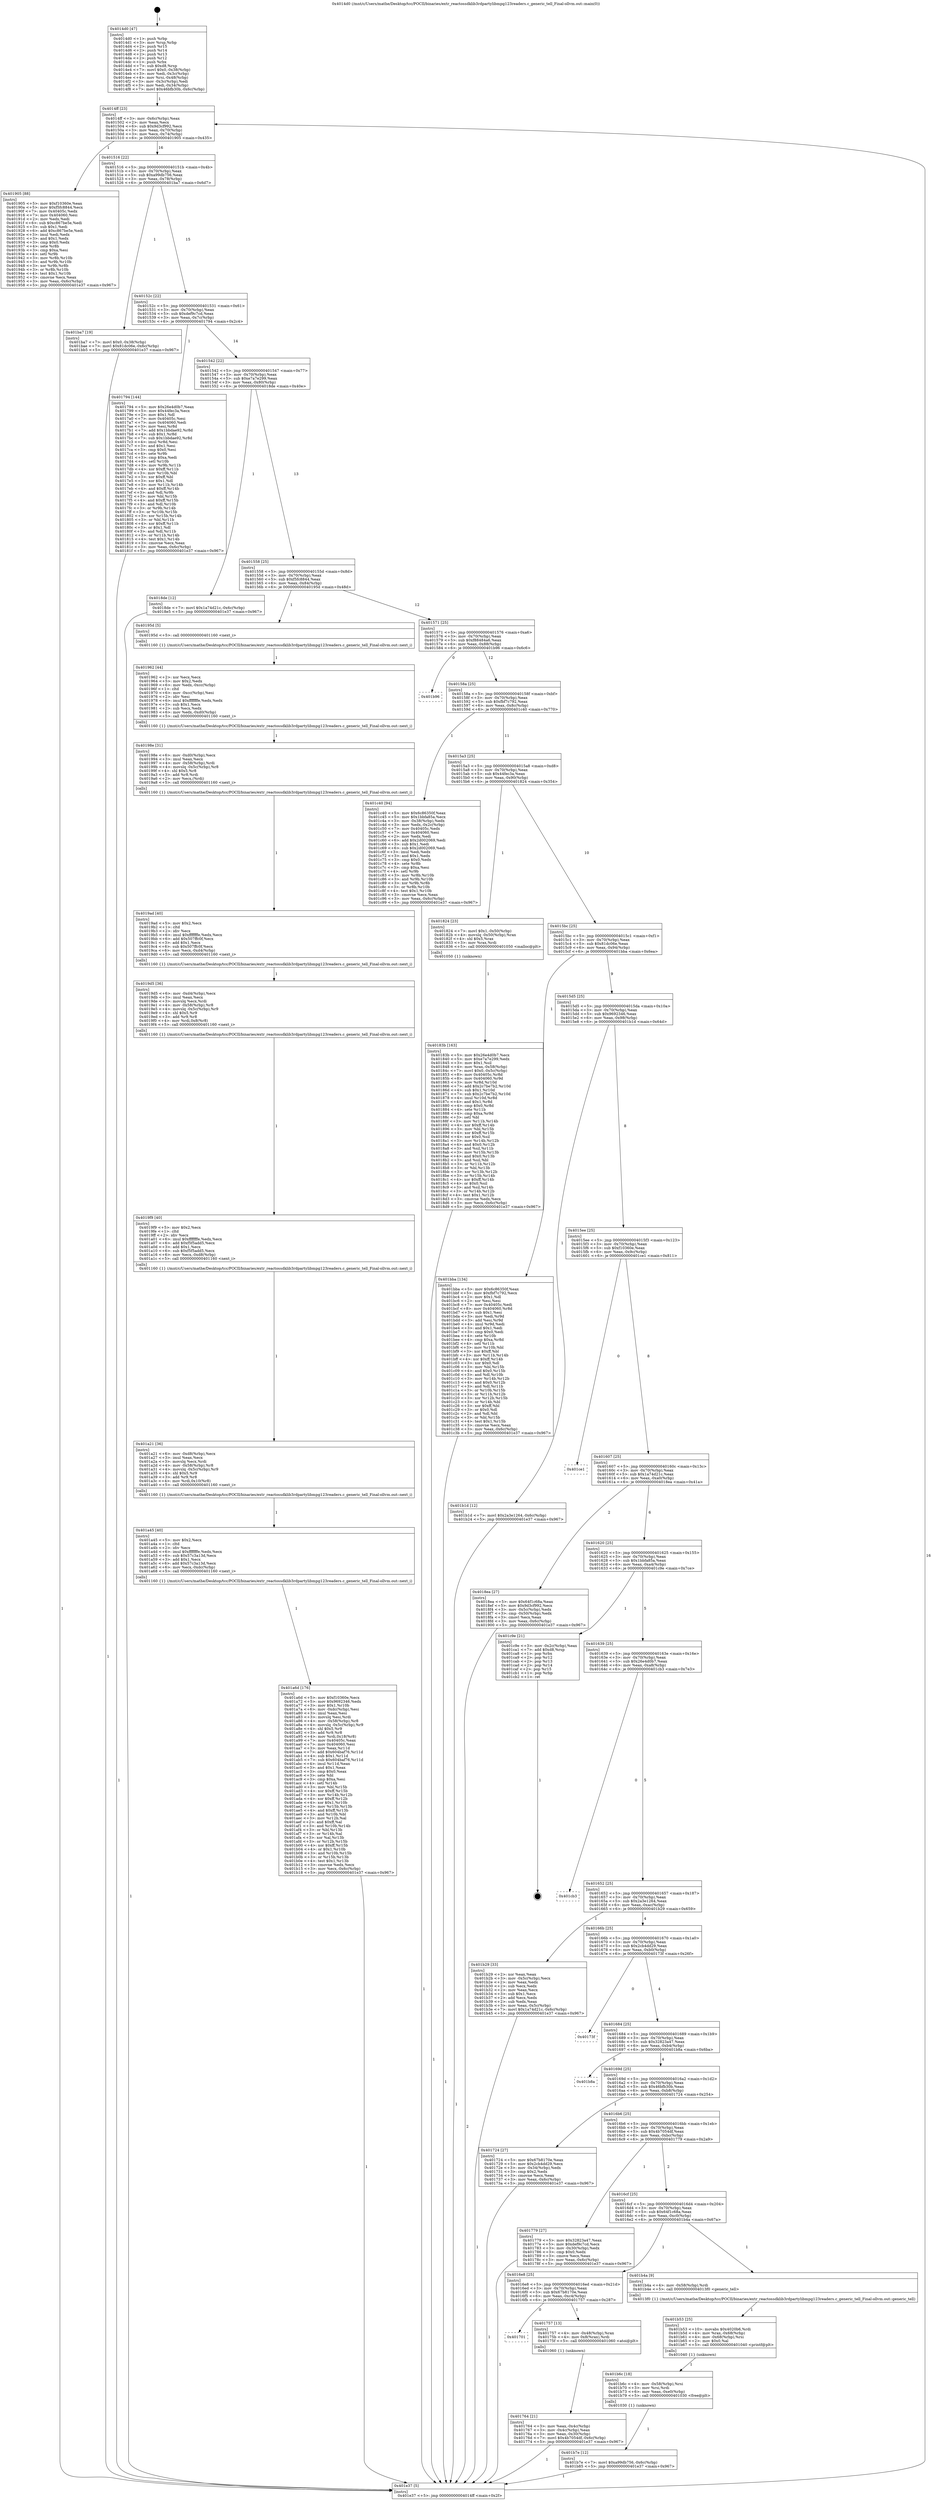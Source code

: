 digraph "0x4014d0" {
  label = "0x4014d0 (/mnt/c/Users/mathe/Desktop/tcc/POCII/binaries/extr_reactossdklib3rdpartylibmpg123readers.c_generic_tell_Final-ollvm.out::main(0))"
  labelloc = "t"
  node[shape=record]

  Entry [label="",width=0.3,height=0.3,shape=circle,fillcolor=black,style=filled]
  "0x4014ff" [label="{
     0x4014ff [23]\l
     | [instrs]\l
     &nbsp;&nbsp;0x4014ff \<+3\>: mov -0x6c(%rbp),%eax\l
     &nbsp;&nbsp;0x401502 \<+2\>: mov %eax,%ecx\l
     &nbsp;&nbsp;0x401504 \<+6\>: sub $0x9d3cf992,%ecx\l
     &nbsp;&nbsp;0x40150a \<+3\>: mov %eax,-0x70(%rbp)\l
     &nbsp;&nbsp;0x40150d \<+3\>: mov %ecx,-0x74(%rbp)\l
     &nbsp;&nbsp;0x401510 \<+6\>: je 0000000000401905 \<main+0x435\>\l
  }"]
  "0x401905" [label="{
     0x401905 [88]\l
     | [instrs]\l
     &nbsp;&nbsp;0x401905 \<+5\>: mov $0xf10360e,%eax\l
     &nbsp;&nbsp;0x40190a \<+5\>: mov $0xf5fc8844,%ecx\l
     &nbsp;&nbsp;0x40190f \<+7\>: mov 0x40405c,%edx\l
     &nbsp;&nbsp;0x401916 \<+7\>: mov 0x404060,%esi\l
     &nbsp;&nbsp;0x40191d \<+2\>: mov %edx,%edi\l
     &nbsp;&nbsp;0x40191f \<+6\>: sub $0xc867be5e,%edi\l
     &nbsp;&nbsp;0x401925 \<+3\>: sub $0x1,%edi\l
     &nbsp;&nbsp;0x401928 \<+6\>: add $0xc867be5e,%edi\l
     &nbsp;&nbsp;0x40192e \<+3\>: imul %edi,%edx\l
     &nbsp;&nbsp;0x401931 \<+3\>: and $0x1,%edx\l
     &nbsp;&nbsp;0x401934 \<+3\>: cmp $0x0,%edx\l
     &nbsp;&nbsp;0x401937 \<+4\>: sete %r8b\l
     &nbsp;&nbsp;0x40193b \<+3\>: cmp $0xa,%esi\l
     &nbsp;&nbsp;0x40193e \<+4\>: setl %r9b\l
     &nbsp;&nbsp;0x401942 \<+3\>: mov %r8b,%r10b\l
     &nbsp;&nbsp;0x401945 \<+3\>: and %r9b,%r10b\l
     &nbsp;&nbsp;0x401948 \<+3\>: xor %r9b,%r8b\l
     &nbsp;&nbsp;0x40194b \<+3\>: or %r8b,%r10b\l
     &nbsp;&nbsp;0x40194e \<+4\>: test $0x1,%r10b\l
     &nbsp;&nbsp;0x401952 \<+3\>: cmovne %ecx,%eax\l
     &nbsp;&nbsp;0x401955 \<+3\>: mov %eax,-0x6c(%rbp)\l
     &nbsp;&nbsp;0x401958 \<+5\>: jmp 0000000000401e37 \<main+0x967\>\l
  }"]
  "0x401516" [label="{
     0x401516 [22]\l
     | [instrs]\l
     &nbsp;&nbsp;0x401516 \<+5\>: jmp 000000000040151b \<main+0x4b\>\l
     &nbsp;&nbsp;0x40151b \<+3\>: mov -0x70(%rbp),%eax\l
     &nbsp;&nbsp;0x40151e \<+5\>: sub $0xa99db756,%eax\l
     &nbsp;&nbsp;0x401523 \<+3\>: mov %eax,-0x78(%rbp)\l
     &nbsp;&nbsp;0x401526 \<+6\>: je 0000000000401ba7 \<main+0x6d7\>\l
  }"]
  Exit [label="",width=0.3,height=0.3,shape=circle,fillcolor=black,style=filled,peripheries=2]
  "0x401ba7" [label="{
     0x401ba7 [19]\l
     | [instrs]\l
     &nbsp;&nbsp;0x401ba7 \<+7\>: movl $0x0,-0x38(%rbp)\l
     &nbsp;&nbsp;0x401bae \<+7\>: movl $0x81dc06e,-0x6c(%rbp)\l
     &nbsp;&nbsp;0x401bb5 \<+5\>: jmp 0000000000401e37 \<main+0x967\>\l
  }"]
  "0x40152c" [label="{
     0x40152c [22]\l
     | [instrs]\l
     &nbsp;&nbsp;0x40152c \<+5\>: jmp 0000000000401531 \<main+0x61\>\l
     &nbsp;&nbsp;0x401531 \<+3\>: mov -0x70(%rbp),%eax\l
     &nbsp;&nbsp;0x401534 \<+5\>: sub $0xdef9c7cd,%eax\l
     &nbsp;&nbsp;0x401539 \<+3\>: mov %eax,-0x7c(%rbp)\l
     &nbsp;&nbsp;0x40153c \<+6\>: je 0000000000401794 \<main+0x2c4\>\l
  }"]
  "0x401b7e" [label="{
     0x401b7e [12]\l
     | [instrs]\l
     &nbsp;&nbsp;0x401b7e \<+7\>: movl $0xa99db756,-0x6c(%rbp)\l
     &nbsp;&nbsp;0x401b85 \<+5\>: jmp 0000000000401e37 \<main+0x967\>\l
  }"]
  "0x401794" [label="{
     0x401794 [144]\l
     | [instrs]\l
     &nbsp;&nbsp;0x401794 \<+5\>: mov $0x26e4d0b7,%eax\l
     &nbsp;&nbsp;0x401799 \<+5\>: mov $0x44fec3a,%ecx\l
     &nbsp;&nbsp;0x40179e \<+2\>: mov $0x1,%dl\l
     &nbsp;&nbsp;0x4017a0 \<+7\>: mov 0x40405c,%esi\l
     &nbsp;&nbsp;0x4017a7 \<+7\>: mov 0x404060,%edi\l
     &nbsp;&nbsp;0x4017ae \<+3\>: mov %esi,%r8d\l
     &nbsp;&nbsp;0x4017b1 \<+7\>: add $0x1bbdae92,%r8d\l
     &nbsp;&nbsp;0x4017b8 \<+4\>: sub $0x1,%r8d\l
     &nbsp;&nbsp;0x4017bc \<+7\>: sub $0x1bbdae92,%r8d\l
     &nbsp;&nbsp;0x4017c3 \<+4\>: imul %r8d,%esi\l
     &nbsp;&nbsp;0x4017c7 \<+3\>: and $0x1,%esi\l
     &nbsp;&nbsp;0x4017ca \<+3\>: cmp $0x0,%esi\l
     &nbsp;&nbsp;0x4017cd \<+4\>: sete %r9b\l
     &nbsp;&nbsp;0x4017d1 \<+3\>: cmp $0xa,%edi\l
     &nbsp;&nbsp;0x4017d4 \<+4\>: setl %r10b\l
     &nbsp;&nbsp;0x4017d8 \<+3\>: mov %r9b,%r11b\l
     &nbsp;&nbsp;0x4017db \<+4\>: xor $0xff,%r11b\l
     &nbsp;&nbsp;0x4017df \<+3\>: mov %r10b,%bl\l
     &nbsp;&nbsp;0x4017e2 \<+3\>: xor $0xff,%bl\l
     &nbsp;&nbsp;0x4017e5 \<+3\>: xor $0x1,%dl\l
     &nbsp;&nbsp;0x4017e8 \<+3\>: mov %r11b,%r14b\l
     &nbsp;&nbsp;0x4017eb \<+4\>: and $0xff,%r14b\l
     &nbsp;&nbsp;0x4017ef \<+3\>: and %dl,%r9b\l
     &nbsp;&nbsp;0x4017f2 \<+3\>: mov %bl,%r15b\l
     &nbsp;&nbsp;0x4017f5 \<+4\>: and $0xff,%r15b\l
     &nbsp;&nbsp;0x4017f9 \<+3\>: and %dl,%r10b\l
     &nbsp;&nbsp;0x4017fc \<+3\>: or %r9b,%r14b\l
     &nbsp;&nbsp;0x4017ff \<+3\>: or %r10b,%r15b\l
     &nbsp;&nbsp;0x401802 \<+3\>: xor %r15b,%r14b\l
     &nbsp;&nbsp;0x401805 \<+3\>: or %bl,%r11b\l
     &nbsp;&nbsp;0x401808 \<+4\>: xor $0xff,%r11b\l
     &nbsp;&nbsp;0x40180c \<+3\>: or $0x1,%dl\l
     &nbsp;&nbsp;0x40180f \<+3\>: and %dl,%r11b\l
     &nbsp;&nbsp;0x401812 \<+3\>: or %r11b,%r14b\l
     &nbsp;&nbsp;0x401815 \<+4\>: test $0x1,%r14b\l
     &nbsp;&nbsp;0x401819 \<+3\>: cmovne %ecx,%eax\l
     &nbsp;&nbsp;0x40181c \<+3\>: mov %eax,-0x6c(%rbp)\l
     &nbsp;&nbsp;0x40181f \<+5\>: jmp 0000000000401e37 \<main+0x967\>\l
  }"]
  "0x401542" [label="{
     0x401542 [22]\l
     | [instrs]\l
     &nbsp;&nbsp;0x401542 \<+5\>: jmp 0000000000401547 \<main+0x77\>\l
     &nbsp;&nbsp;0x401547 \<+3\>: mov -0x70(%rbp),%eax\l
     &nbsp;&nbsp;0x40154a \<+5\>: sub $0xe7a7e299,%eax\l
     &nbsp;&nbsp;0x40154f \<+3\>: mov %eax,-0x80(%rbp)\l
     &nbsp;&nbsp;0x401552 \<+6\>: je 00000000004018de \<main+0x40e\>\l
  }"]
  "0x401b6c" [label="{
     0x401b6c [18]\l
     | [instrs]\l
     &nbsp;&nbsp;0x401b6c \<+4\>: mov -0x58(%rbp),%rsi\l
     &nbsp;&nbsp;0x401b70 \<+3\>: mov %rsi,%rdi\l
     &nbsp;&nbsp;0x401b73 \<+6\>: mov %eax,-0xe0(%rbp)\l
     &nbsp;&nbsp;0x401b79 \<+5\>: call 0000000000401030 \<free@plt\>\l
     | [calls]\l
     &nbsp;&nbsp;0x401030 \{1\} (unknown)\l
  }"]
  "0x4018de" [label="{
     0x4018de [12]\l
     | [instrs]\l
     &nbsp;&nbsp;0x4018de \<+7\>: movl $0x1a74d21c,-0x6c(%rbp)\l
     &nbsp;&nbsp;0x4018e5 \<+5\>: jmp 0000000000401e37 \<main+0x967\>\l
  }"]
  "0x401558" [label="{
     0x401558 [25]\l
     | [instrs]\l
     &nbsp;&nbsp;0x401558 \<+5\>: jmp 000000000040155d \<main+0x8d\>\l
     &nbsp;&nbsp;0x40155d \<+3\>: mov -0x70(%rbp),%eax\l
     &nbsp;&nbsp;0x401560 \<+5\>: sub $0xf5fc8844,%eax\l
     &nbsp;&nbsp;0x401565 \<+6\>: mov %eax,-0x84(%rbp)\l
     &nbsp;&nbsp;0x40156b \<+6\>: je 000000000040195d \<main+0x48d\>\l
  }"]
  "0x401b53" [label="{
     0x401b53 [25]\l
     | [instrs]\l
     &nbsp;&nbsp;0x401b53 \<+10\>: movabs $0x4020b6,%rdi\l
     &nbsp;&nbsp;0x401b5d \<+4\>: mov %rax,-0x68(%rbp)\l
     &nbsp;&nbsp;0x401b61 \<+4\>: mov -0x68(%rbp),%rsi\l
     &nbsp;&nbsp;0x401b65 \<+2\>: mov $0x0,%al\l
     &nbsp;&nbsp;0x401b67 \<+5\>: call 0000000000401040 \<printf@plt\>\l
     | [calls]\l
     &nbsp;&nbsp;0x401040 \{1\} (unknown)\l
  }"]
  "0x40195d" [label="{
     0x40195d [5]\l
     | [instrs]\l
     &nbsp;&nbsp;0x40195d \<+5\>: call 0000000000401160 \<next_i\>\l
     | [calls]\l
     &nbsp;&nbsp;0x401160 \{1\} (/mnt/c/Users/mathe/Desktop/tcc/POCII/binaries/extr_reactossdklib3rdpartylibmpg123readers.c_generic_tell_Final-ollvm.out::next_i)\l
  }"]
  "0x401571" [label="{
     0x401571 [25]\l
     | [instrs]\l
     &nbsp;&nbsp;0x401571 \<+5\>: jmp 0000000000401576 \<main+0xa6\>\l
     &nbsp;&nbsp;0x401576 \<+3\>: mov -0x70(%rbp),%eax\l
     &nbsp;&nbsp;0x401579 \<+5\>: sub $0xf88484a6,%eax\l
     &nbsp;&nbsp;0x40157e \<+6\>: mov %eax,-0x88(%rbp)\l
     &nbsp;&nbsp;0x401584 \<+6\>: je 0000000000401b96 \<main+0x6c6\>\l
  }"]
  "0x401a6d" [label="{
     0x401a6d [176]\l
     | [instrs]\l
     &nbsp;&nbsp;0x401a6d \<+5\>: mov $0xf10360e,%ecx\l
     &nbsp;&nbsp;0x401a72 \<+5\>: mov $0x9692346,%edx\l
     &nbsp;&nbsp;0x401a77 \<+3\>: mov $0x1,%r10b\l
     &nbsp;&nbsp;0x401a7a \<+6\>: mov -0xdc(%rbp),%esi\l
     &nbsp;&nbsp;0x401a80 \<+3\>: imul %eax,%esi\l
     &nbsp;&nbsp;0x401a83 \<+3\>: movslq %esi,%rdi\l
     &nbsp;&nbsp;0x401a86 \<+4\>: mov -0x58(%rbp),%r8\l
     &nbsp;&nbsp;0x401a8a \<+4\>: movslq -0x5c(%rbp),%r9\l
     &nbsp;&nbsp;0x401a8e \<+4\>: shl $0x5,%r9\l
     &nbsp;&nbsp;0x401a92 \<+3\>: add %r9,%r8\l
     &nbsp;&nbsp;0x401a95 \<+4\>: mov %rdi,0x18(%r8)\l
     &nbsp;&nbsp;0x401a99 \<+7\>: mov 0x40405c,%eax\l
     &nbsp;&nbsp;0x401aa0 \<+7\>: mov 0x404060,%esi\l
     &nbsp;&nbsp;0x401aa7 \<+3\>: mov %eax,%r11d\l
     &nbsp;&nbsp;0x401aaa \<+7\>: add $0x604baf76,%r11d\l
     &nbsp;&nbsp;0x401ab1 \<+4\>: sub $0x1,%r11d\l
     &nbsp;&nbsp;0x401ab5 \<+7\>: sub $0x604baf76,%r11d\l
     &nbsp;&nbsp;0x401abc \<+4\>: imul %r11d,%eax\l
     &nbsp;&nbsp;0x401ac0 \<+3\>: and $0x1,%eax\l
     &nbsp;&nbsp;0x401ac3 \<+3\>: cmp $0x0,%eax\l
     &nbsp;&nbsp;0x401ac6 \<+3\>: sete %bl\l
     &nbsp;&nbsp;0x401ac9 \<+3\>: cmp $0xa,%esi\l
     &nbsp;&nbsp;0x401acc \<+4\>: setl %r14b\l
     &nbsp;&nbsp;0x401ad0 \<+3\>: mov %bl,%r15b\l
     &nbsp;&nbsp;0x401ad3 \<+4\>: xor $0xff,%r15b\l
     &nbsp;&nbsp;0x401ad7 \<+3\>: mov %r14b,%r12b\l
     &nbsp;&nbsp;0x401ada \<+4\>: xor $0xff,%r12b\l
     &nbsp;&nbsp;0x401ade \<+4\>: xor $0x1,%r10b\l
     &nbsp;&nbsp;0x401ae2 \<+3\>: mov %r15b,%r13b\l
     &nbsp;&nbsp;0x401ae5 \<+4\>: and $0xff,%r13b\l
     &nbsp;&nbsp;0x401ae9 \<+3\>: and %r10b,%bl\l
     &nbsp;&nbsp;0x401aec \<+3\>: mov %r12b,%al\l
     &nbsp;&nbsp;0x401aef \<+2\>: and $0xff,%al\l
     &nbsp;&nbsp;0x401af1 \<+3\>: and %r10b,%r14b\l
     &nbsp;&nbsp;0x401af4 \<+3\>: or %bl,%r13b\l
     &nbsp;&nbsp;0x401af7 \<+3\>: or %r14b,%al\l
     &nbsp;&nbsp;0x401afa \<+3\>: xor %al,%r13b\l
     &nbsp;&nbsp;0x401afd \<+3\>: or %r12b,%r15b\l
     &nbsp;&nbsp;0x401b00 \<+4\>: xor $0xff,%r15b\l
     &nbsp;&nbsp;0x401b04 \<+4\>: or $0x1,%r10b\l
     &nbsp;&nbsp;0x401b08 \<+3\>: and %r10b,%r15b\l
     &nbsp;&nbsp;0x401b0b \<+3\>: or %r15b,%r13b\l
     &nbsp;&nbsp;0x401b0e \<+4\>: test $0x1,%r13b\l
     &nbsp;&nbsp;0x401b12 \<+3\>: cmovne %edx,%ecx\l
     &nbsp;&nbsp;0x401b15 \<+3\>: mov %ecx,-0x6c(%rbp)\l
     &nbsp;&nbsp;0x401b18 \<+5\>: jmp 0000000000401e37 \<main+0x967\>\l
  }"]
  "0x401b96" [label="{
     0x401b96\l
  }", style=dashed]
  "0x40158a" [label="{
     0x40158a [25]\l
     | [instrs]\l
     &nbsp;&nbsp;0x40158a \<+5\>: jmp 000000000040158f \<main+0xbf\>\l
     &nbsp;&nbsp;0x40158f \<+3\>: mov -0x70(%rbp),%eax\l
     &nbsp;&nbsp;0x401592 \<+5\>: sub $0xfbf7c792,%eax\l
     &nbsp;&nbsp;0x401597 \<+6\>: mov %eax,-0x8c(%rbp)\l
     &nbsp;&nbsp;0x40159d \<+6\>: je 0000000000401c40 \<main+0x770\>\l
  }"]
  "0x401a45" [label="{
     0x401a45 [40]\l
     | [instrs]\l
     &nbsp;&nbsp;0x401a45 \<+5\>: mov $0x2,%ecx\l
     &nbsp;&nbsp;0x401a4a \<+1\>: cltd\l
     &nbsp;&nbsp;0x401a4b \<+2\>: idiv %ecx\l
     &nbsp;&nbsp;0x401a4d \<+6\>: imul $0xfffffffe,%edx,%ecx\l
     &nbsp;&nbsp;0x401a53 \<+6\>: sub $0x57c3a13d,%ecx\l
     &nbsp;&nbsp;0x401a59 \<+3\>: add $0x1,%ecx\l
     &nbsp;&nbsp;0x401a5c \<+6\>: add $0x57c3a13d,%ecx\l
     &nbsp;&nbsp;0x401a62 \<+6\>: mov %ecx,-0xdc(%rbp)\l
     &nbsp;&nbsp;0x401a68 \<+5\>: call 0000000000401160 \<next_i\>\l
     | [calls]\l
     &nbsp;&nbsp;0x401160 \{1\} (/mnt/c/Users/mathe/Desktop/tcc/POCII/binaries/extr_reactossdklib3rdpartylibmpg123readers.c_generic_tell_Final-ollvm.out::next_i)\l
  }"]
  "0x401c40" [label="{
     0x401c40 [94]\l
     | [instrs]\l
     &nbsp;&nbsp;0x401c40 \<+5\>: mov $0x6c86350f,%eax\l
     &nbsp;&nbsp;0x401c45 \<+5\>: mov $0x1bbfa85a,%ecx\l
     &nbsp;&nbsp;0x401c4a \<+3\>: mov -0x38(%rbp),%edx\l
     &nbsp;&nbsp;0x401c4d \<+3\>: mov %edx,-0x2c(%rbp)\l
     &nbsp;&nbsp;0x401c50 \<+7\>: mov 0x40405c,%edx\l
     &nbsp;&nbsp;0x401c57 \<+7\>: mov 0x404060,%esi\l
     &nbsp;&nbsp;0x401c5e \<+2\>: mov %edx,%edi\l
     &nbsp;&nbsp;0x401c60 \<+6\>: add $0x2d002069,%edi\l
     &nbsp;&nbsp;0x401c66 \<+3\>: sub $0x1,%edi\l
     &nbsp;&nbsp;0x401c69 \<+6\>: sub $0x2d002069,%edi\l
     &nbsp;&nbsp;0x401c6f \<+3\>: imul %edi,%edx\l
     &nbsp;&nbsp;0x401c72 \<+3\>: and $0x1,%edx\l
     &nbsp;&nbsp;0x401c75 \<+3\>: cmp $0x0,%edx\l
     &nbsp;&nbsp;0x401c78 \<+4\>: sete %r8b\l
     &nbsp;&nbsp;0x401c7c \<+3\>: cmp $0xa,%esi\l
     &nbsp;&nbsp;0x401c7f \<+4\>: setl %r9b\l
     &nbsp;&nbsp;0x401c83 \<+3\>: mov %r8b,%r10b\l
     &nbsp;&nbsp;0x401c86 \<+3\>: and %r9b,%r10b\l
     &nbsp;&nbsp;0x401c89 \<+3\>: xor %r9b,%r8b\l
     &nbsp;&nbsp;0x401c8c \<+3\>: or %r8b,%r10b\l
     &nbsp;&nbsp;0x401c8f \<+4\>: test $0x1,%r10b\l
     &nbsp;&nbsp;0x401c93 \<+3\>: cmovne %ecx,%eax\l
     &nbsp;&nbsp;0x401c96 \<+3\>: mov %eax,-0x6c(%rbp)\l
     &nbsp;&nbsp;0x401c99 \<+5\>: jmp 0000000000401e37 \<main+0x967\>\l
  }"]
  "0x4015a3" [label="{
     0x4015a3 [25]\l
     | [instrs]\l
     &nbsp;&nbsp;0x4015a3 \<+5\>: jmp 00000000004015a8 \<main+0xd8\>\l
     &nbsp;&nbsp;0x4015a8 \<+3\>: mov -0x70(%rbp),%eax\l
     &nbsp;&nbsp;0x4015ab \<+5\>: sub $0x44fec3a,%eax\l
     &nbsp;&nbsp;0x4015b0 \<+6\>: mov %eax,-0x90(%rbp)\l
     &nbsp;&nbsp;0x4015b6 \<+6\>: je 0000000000401824 \<main+0x354\>\l
  }"]
  "0x401a21" [label="{
     0x401a21 [36]\l
     | [instrs]\l
     &nbsp;&nbsp;0x401a21 \<+6\>: mov -0xd8(%rbp),%ecx\l
     &nbsp;&nbsp;0x401a27 \<+3\>: imul %eax,%ecx\l
     &nbsp;&nbsp;0x401a2a \<+3\>: movslq %ecx,%rdi\l
     &nbsp;&nbsp;0x401a2d \<+4\>: mov -0x58(%rbp),%r8\l
     &nbsp;&nbsp;0x401a31 \<+4\>: movslq -0x5c(%rbp),%r9\l
     &nbsp;&nbsp;0x401a35 \<+4\>: shl $0x5,%r9\l
     &nbsp;&nbsp;0x401a39 \<+3\>: add %r9,%r8\l
     &nbsp;&nbsp;0x401a3c \<+4\>: mov %rdi,0x10(%r8)\l
     &nbsp;&nbsp;0x401a40 \<+5\>: call 0000000000401160 \<next_i\>\l
     | [calls]\l
     &nbsp;&nbsp;0x401160 \{1\} (/mnt/c/Users/mathe/Desktop/tcc/POCII/binaries/extr_reactossdklib3rdpartylibmpg123readers.c_generic_tell_Final-ollvm.out::next_i)\l
  }"]
  "0x401824" [label="{
     0x401824 [23]\l
     | [instrs]\l
     &nbsp;&nbsp;0x401824 \<+7\>: movl $0x1,-0x50(%rbp)\l
     &nbsp;&nbsp;0x40182b \<+4\>: movslq -0x50(%rbp),%rax\l
     &nbsp;&nbsp;0x40182f \<+4\>: shl $0x5,%rax\l
     &nbsp;&nbsp;0x401833 \<+3\>: mov %rax,%rdi\l
     &nbsp;&nbsp;0x401836 \<+5\>: call 0000000000401050 \<malloc@plt\>\l
     | [calls]\l
     &nbsp;&nbsp;0x401050 \{1\} (unknown)\l
  }"]
  "0x4015bc" [label="{
     0x4015bc [25]\l
     | [instrs]\l
     &nbsp;&nbsp;0x4015bc \<+5\>: jmp 00000000004015c1 \<main+0xf1\>\l
     &nbsp;&nbsp;0x4015c1 \<+3\>: mov -0x70(%rbp),%eax\l
     &nbsp;&nbsp;0x4015c4 \<+5\>: sub $0x81dc06e,%eax\l
     &nbsp;&nbsp;0x4015c9 \<+6\>: mov %eax,-0x94(%rbp)\l
     &nbsp;&nbsp;0x4015cf \<+6\>: je 0000000000401bba \<main+0x6ea\>\l
  }"]
  "0x4019f9" [label="{
     0x4019f9 [40]\l
     | [instrs]\l
     &nbsp;&nbsp;0x4019f9 \<+5\>: mov $0x2,%ecx\l
     &nbsp;&nbsp;0x4019fe \<+1\>: cltd\l
     &nbsp;&nbsp;0x4019ff \<+2\>: idiv %ecx\l
     &nbsp;&nbsp;0x401a01 \<+6\>: imul $0xfffffffe,%edx,%ecx\l
     &nbsp;&nbsp;0x401a07 \<+6\>: add $0xf5f5add5,%ecx\l
     &nbsp;&nbsp;0x401a0d \<+3\>: add $0x1,%ecx\l
     &nbsp;&nbsp;0x401a10 \<+6\>: sub $0xf5f5add5,%ecx\l
     &nbsp;&nbsp;0x401a16 \<+6\>: mov %ecx,-0xd8(%rbp)\l
     &nbsp;&nbsp;0x401a1c \<+5\>: call 0000000000401160 \<next_i\>\l
     | [calls]\l
     &nbsp;&nbsp;0x401160 \{1\} (/mnt/c/Users/mathe/Desktop/tcc/POCII/binaries/extr_reactossdklib3rdpartylibmpg123readers.c_generic_tell_Final-ollvm.out::next_i)\l
  }"]
  "0x401bba" [label="{
     0x401bba [134]\l
     | [instrs]\l
     &nbsp;&nbsp;0x401bba \<+5\>: mov $0x6c86350f,%eax\l
     &nbsp;&nbsp;0x401bbf \<+5\>: mov $0xfbf7c792,%ecx\l
     &nbsp;&nbsp;0x401bc4 \<+2\>: mov $0x1,%dl\l
     &nbsp;&nbsp;0x401bc6 \<+2\>: xor %esi,%esi\l
     &nbsp;&nbsp;0x401bc8 \<+7\>: mov 0x40405c,%edi\l
     &nbsp;&nbsp;0x401bcf \<+8\>: mov 0x404060,%r8d\l
     &nbsp;&nbsp;0x401bd7 \<+3\>: sub $0x1,%esi\l
     &nbsp;&nbsp;0x401bda \<+3\>: mov %edi,%r9d\l
     &nbsp;&nbsp;0x401bdd \<+3\>: add %esi,%r9d\l
     &nbsp;&nbsp;0x401be0 \<+4\>: imul %r9d,%edi\l
     &nbsp;&nbsp;0x401be4 \<+3\>: and $0x1,%edi\l
     &nbsp;&nbsp;0x401be7 \<+3\>: cmp $0x0,%edi\l
     &nbsp;&nbsp;0x401bea \<+4\>: sete %r10b\l
     &nbsp;&nbsp;0x401bee \<+4\>: cmp $0xa,%r8d\l
     &nbsp;&nbsp;0x401bf2 \<+4\>: setl %r11b\l
     &nbsp;&nbsp;0x401bf6 \<+3\>: mov %r10b,%bl\l
     &nbsp;&nbsp;0x401bf9 \<+3\>: xor $0xff,%bl\l
     &nbsp;&nbsp;0x401bfc \<+3\>: mov %r11b,%r14b\l
     &nbsp;&nbsp;0x401bff \<+4\>: xor $0xff,%r14b\l
     &nbsp;&nbsp;0x401c03 \<+3\>: xor $0x0,%dl\l
     &nbsp;&nbsp;0x401c06 \<+3\>: mov %bl,%r15b\l
     &nbsp;&nbsp;0x401c09 \<+4\>: and $0x0,%r15b\l
     &nbsp;&nbsp;0x401c0d \<+3\>: and %dl,%r10b\l
     &nbsp;&nbsp;0x401c10 \<+3\>: mov %r14b,%r12b\l
     &nbsp;&nbsp;0x401c13 \<+4\>: and $0x0,%r12b\l
     &nbsp;&nbsp;0x401c17 \<+3\>: and %dl,%r11b\l
     &nbsp;&nbsp;0x401c1a \<+3\>: or %r10b,%r15b\l
     &nbsp;&nbsp;0x401c1d \<+3\>: or %r11b,%r12b\l
     &nbsp;&nbsp;0x401c20 \<+3\>: xor %r12b,%r15b\l
     &nbsp;&nbsp;0x401c23 \<+3\>: or %r14b,%bl\l
     &nbsp;&nbsp;0x401c26 \<+3\>: xor $0xff,%bl\l
     &nbsp;&nbsp;0x401c29 \<+3\>: or $0x0,%dl\l
     &nbsp;&nbsp;0x401c2c \<+2\>: and %dl,%bl\l
     &nbsp;&nbsp;0x401c2e \<+3\>: or %bl,%r15b\l
     &nbsp;&nbsp;0x401c31 \<+4\>: test $0x1,%r15b\l
     &nbsp;&nbsp;0x401c35 \<+3\>: cmovne %ecx,%eax\l
     &nbsp;&nbsp;0x401c38 \<+3\>: mov %eax,-0x6c(%rbp)\l
     &nbsp;&nbsp;0x401c3b \<+5\>: jmp 0000000000401e37 \<main+0x967\>\l
  }"]
  "0x4015d5" [label="{
     0x4015d5 [25]\l
     | [instrs]\l
     &nbsp;&nbsp;0x4015d5 \<+5\>: jmp 00000000004015da \<main+0x10a\>\l
     &nbsp;&nbsp;0x4015da \<+3\>: mov -0x70(%rbp),%eax\l
     &nbsp;&nbsp;0x4015dd \<+5\>: sub $0x9692346,%eax\l
     &nbsp;&nbsp;0x4015e2 \<+6\>: mov %eax,-0x98(%rbp)\l
     &nbsp;&nbsp;0x4015e8 \<+6\>: je 0000000000401b1d \<main+0x64d\>\l
  }"]
  "0x4019d5" [label="{
     0x4019d5 [36]\l
     | [instrs]\l
     &nbsp;&nbsp;0x4019d5 \<+6\>: mov -0xd4(%rbp),%ecx\l
     &nbsp;&nbsp;0x4019db \<+3\>: imul %eax,%ecx\l
     &nbsp;&nbsp;0x4019de \<+3\>: movslq %ecx,%rdi\l
     &nbsp;&nbsp;0x4019e1 \<+4\>: mov -0x58(%rbp),%r8\l
     &nbsp;&nbsp;0x4019e5 \<+4\>: movslq -0x5c(%rbp),%r9\l
     &nbsp;&nbsp;0x4019e9 \<+4\>: shl $0x5,%r9\l
     &nbsp;&nbsp;0x4019ed \<+3\>: add %r9,%r8\l
     &nbsp;&nbsp;0x4019f0 \<+4\>: mov %rdi,0x8(%r8)\l
     &nbsp;&nbsp;0x4019f4 \<+5\>: call 0000000000401160 \<next_i\>\l
     | [calls]\l
     &nbsp;&nbsp;0x401160 \{1\} (/mnt/c/Users/mathe/Desktop/tcc/POCII/binaries/extr_reactossdklib3rdpartylibmpg123readers.c_generic_tell_Final-ollvm.out::next_i)\l
  }"]
  "0x401b1d" [label="{
     0x401b1d [12]\l
     | [instrs]\l
     &nbsp;&nbsp;0x401b1d \<+7\>: movl $0x2a3e1264,-0x6c(%rbp)\l
     &nbsp;&nbsp;0x401b24 \<+5\>: jmp 0000000000401e37 \<main+0x967\>\l
  }"]
  "0x4015ee" [label="{
     0x4015ee [25]\l
     | [instrs]\l
     &nbsp;&nbsp;0x4015ee \<+5\>: jmp 00000000004015f3 \<main+0x123\>\l
     &nbsp;&nbsp;0x4015f3 \<+3\>: mov -0x70(%rbp),%eax\l
     &nbsp;&nbsp;0x4015f6 \<+5\>: sub $0xf10360e,%eax\l
     &nbsp;&nbsp;0x4015fb \<+6\>: mov %eax,-0x9c(%rbp)\l
     &nbsp;&nbsp;0x401601 \<+6\>: je 0000000000401ce1 \<main+0x811\>\l
  }"]
  "0x4019ad" [label="{
     0x4019ad [40]\l
     | [instrs]\l
     &nbsp;&nbsp;0x4019ad \<+5\>: mov $0x2,%ecx\l
     &nbsp;&nbsp;0x4019b2 \<+1\>: cltd\l
     &nbsp;&nbsp;0x4019b3 \<+2\>: idiv %ecx\l
     &nbsp;&nbsp;0x4019b5 \<+6\>: imul $0xfffffffe,%edx,%ecx\l
     &nbsp;&nbsp;0x4019bb \<+6\>: add $0x507ffc0f,%ecx\l
     &nbsp;&nbsp;0x4019c1 \<+3\>: add $0x1,%ecx\l
     &nbsp;&nbsp;0x4019c4 \<+6\>: sub $0x507ffc0f,%ecx\l
     &nbsp;&nbsp;0x4019ca \<+6\>: mov %ecx,-0xd4(%rbp)\l
     &nbsp;&nbsp;0x4019d0 \<+5\>: call 0000000000401160 \<next_i\>\l
     | [calls]\l
     &nbsp;&nbsp;0x401160 \{1\} (/mnt/c/Users/mathe/Desktop/tcc/POCII/binaries/extr_reactossdklib3rdpartylibmpg123readers.c_generic_tell_Final-ollvm.out::next_i)\l
  }"]
  "0x401ce1" [label="{
     0x401ce1\l
  }", style=dashed]
  "0x401607" [label="{
     0x401607 [25]\l
     | [instrs]\l
     &nbsp;&nbsp;0x401607 \<+5\>: jmp 000000000040160c \<main+0x13c\>\l
     &nbsp;&nbsp;0x40160c \<+3\>: mov -0x70(%rbp),%eax\l
     &nbsp;&nbsp;0x40160f \<+5\>: sub $0x1a74d21c,%eax\l
     &nbsp;&nbsp;0x401614 \<+6\>: mov %eax,-0xa0(%rbp)\l
     &nbsp;&nbsp;0x40161a \<+6\>: je 00000000004018ea \<main+0x41a\>\l
  }"]
  "0x40198e" [label="{
     0x40198e [31]\l
     | [instrs]\l
     &nbsp;&nbsp;0x40198e \<+6\>: mov -0xd0(%rbp),%ecx\l
     &nbsp;&nbsp;0x401994 \<+3\>: imul %eax,%ecx\l
     &nbsp;&nbsp;0x401997 \<+4\>: mov -0x58(%rbp),%rdi\l
     &nbsp;&nbsp;0x40199b \<+4\>: movslq -0x5c(%rbp),%r8\l
     &nbsp;&nbsp;0x40199f \<+4\>: shl $0x5,%r8\l
     &nbsp;&nbsp;0x4019a3 \<+3\>: add %r8,%rdi\l
     &nbsp;&nbsp;0x4019a6 \<+2\>: mov %ecx,(%rdi)\l
     &nbsp;&nbsp;0x4019a8 \<+5\>: call 0000000000401160 \<next_i\>\l
     | [calls]\l
     &nbsp;&nbsp;0x401160 \{1\} (/mnt/c/Users/mathe/Desktop/tcc/POCII/binaries/extr_reactossdklib3rdpartylibmpg123readers.c_generic_tell_Final-ollvm.out::next_i)\l
  }"]
  "0x4018ea" [label="{
     0x4018ea [27]\l
     | [instrs]\l
     &nbsp;&nbsp;0x4018ea \<+5\>: mov $0x64f1c68a,%eax\l
     &nbsp;&nbsp;0x4018ef \<+5\>: mov $0x9d3cf992,%ecx\l
     &nbsp;&nbsp;0x4018f4 \<+3\>: mov -0x5c(%rbp),%edx\l
     &nbsp;&nbsp;0x4018f7 \<+3\>: cmp -0x50(%rbp),%edx\l
     &nbsp;&nbsp;0x4018fa \<+3\>: cmovl %ecx,%eax\l
     &nbsp;&nbsp;0x4018fd \<+3\>: mov %eax,-0x6c(%rbp)\l
     &nbsp;&nbsp;0x401900 \<+5\>: jmp 0000000000401e37 \<main+0x967\>\l
  }"]
  "0x401620" [label="{
     0x401620 [25]\l
     | [instrs]\l
     &nbsp;&nbsp;0x401620 \<+5\>: jmp 0000000000401625 \<main+0x155\>\l
     &nbsp;&nbsp;0x401625 \<+3\>: mov -0x70(%rbp),%eax\l
     &nbsp;&nbsp;0x401628 \<+5\>: sub $0x1bbfa85a,%eax\l
     &nbsp;&nbsp;0x40162d \<+6\>: mov %eax,-0xa4(%rbp)\l
     &nbsp;&nbsp;0x401633 \<+6\>: je 0000000000401c9e \<main+0x7ce\>\l
  }"]
  "0x401962" [label="{
     0x401962 [44]\l
     | [instrs]\l
     &nbsp;&nbsp;0x401962 \<+2\>: xor %ecx,%ecx\l
     &nbsp;&nbsp;0x401964 \<+5\>: mov $0x2,%edx\l
     &nbsp;&nbsp;0x401969 \<+6\>: mov %edx,-0xcc(%rbp)\l
     &nbsp;&nbsp;0x40196f \<+1\>: cltd\l
     &nbsp;&nbsp;0x401970 \<+6\>: mov -0xcc(%rbp),%esi\l
     &nbsp;&nbsp;0x401976 \<+2\>: idiv %esi\l
     &nbsp;&nbsp;0x401978 \<+6\>: imul $0xfffffffe,%edx,%edx\l
     &nbsp;&nbsp;0x40197e \<+3\>: sub $0x1,%ecx\l
     &nbsp;&nbsp;0x401981 \<+2\>: sub %ecx,%edx\l
     &nbsp;&nbsp;0x401983 \<+6\>: mov %edx,-0xd0(%rbp)\l
     &nbsp;&nbsp;0x401989 \<+5\>: call 0000000000401160 \<next_i\>\l
     | [calls]\l
     &nbsp;&nbsp;0x401160 \{1\} (/mnt/c/Users/mathe/Desktop/tcc/POCII/binaries/extr_reactossdklib3rdpartylibmpg123readers.c_generic_tell_Final-ollvm.out::next_i)\l
  }"]
  "0x401c9e" [label="{
     0x401c9e [21]\l
     | [instrs]\l
     &nbsp;&nbsp;0x401c9e \<+3\>: mov -0x2c(%rbp),%eax\l
     &nbsp;&nbsp;0x401ca1 \<+7\>: add $0xd8,%rsp\l
     &nbsp;&nbsp;0x401ca8 \<+1\>: pop %rbx\l
     &nbsp;&nbsp;0x401ca9 \<+2\>: pop %r12\l
     &nbsp;&nbsp;0x401cab \<+2\>: pop %r13\l
     &nbsp;&nbsp;0x401cad \<+2\>: pop %r14\l
     &nbsp;&nbsp;0x401caf \<+2\>: pop %r15\l
     &nbsp;&nbsp;0x401cb1 \<+1\>: pop %rbp\l
     &nbsp;&nbsp;0x401cb2 \<+1\>: ret\l
  }"]
  "0x401639" [label="{
     0x401639 [25]\l
     | [instrs]\l
     &nbsp;&nbsp;0x401639 \<+5\>: jmp 000000000040163e \<main+0x16e\>\l
     &nbsp;&nbsp;0x40163e \<+3\>: mov -0x70(%rbp),%eax\l
     &nbsp;&nbsp;0x401641 \<+5\>: sub $0x26e4d0b7,%eax\l
     &nbsp;&nbsp;0x401646 \<+6\>: mov %eax,-0xa8(%rbp)\l
     &nbsp;&nbsp;0x40164c \<+6\>: je 0000000000401cb3 \<main+0x7e3\>\l
  }"]
  "0x40183b" [label="{
     0x40183b [163]\l
     | [instrs]\l
     &nbsp;&nbsp;0x40183b \<+5\>: mov $0x26e4d0b7,%ecx\l
     &nbsp;&nbsp;0x401840 \<+5\>: mov $0xe7a7e299,%edx\l
     &nbsp;&nbsp;0x401845 \<+3\>: mov $0x1,%sil\l
     &nbsp;&nbsp;0x401848 \<+4\>: mov %rax,-0x58(%rbp)\l
     &nbsp;&nbsp;0x40184c \<+7\>: movl $0x0,-0x5c(%rbp)\l
     &nbsp;&nbsp;0x401853 \<+8\>: mov 0x40405c,%r8d\l
     &nbsp;&nbsp;0x40185b \<+8\>: mov 0x404060,%r9d\l
     &nbsp;&nbsp;0x401863 \<+3\>: mov %r8d,%r10d\l
     &nbsp;&nbsp;0x401866 \<+7\>: add $0x2c7be7b2,%r10d\l
     &nbsp;&nbsp;0x40186d \<+4\>: sub $0x1,%r10d\l
     &nbsp;&nbsp;0x401871 \<+7\>: sub $0x2c7be7b2,%r10d\l
     &nbsp;&nbsp;0x401878 \<+4\>: imul %r10d,%r8d\l
     &nbsp;&nbsp;0x40187c \<+4\>: and $0x1,%r8d\l
     &nbsp;&nbsp;0x401880 \<+4\>: cmp $0x0,%r8d\l
     &nbsp;&nbsp;0x401884 \<+4\>: sete %r11b\l
     &nbsp;&nbsp;0x401888 \<+4\>: cmp $0xa,%r9d\l
     &nbsp;&nbsp;0x40188c \<+3\>: setl %bl\l
     &nbsp;&nbsp;0x40188f \<+3\>: mov %r11b,%r14b\l
     &nbsp;&nbsp;0x401892 \<+4\>: xor $0xff,%r14b\l
     &nbsp;&nbsp;0x401896 \<+3\>: mov %bl,%r15b\l
     &nbsp;&nbsp;0x401899 \<+4\>: xor $0xff,%r15b\l
     &nbsp;&nbsp;0x40189d \<+4\>: xor $0x0,%sil\l
     &nbsp;&nbsp;0x4018a1 \<+3\>: mov %r14b,%r12b\l
     &nbsp;&nbsp;0x4018a4 \<+4\>: and $0x0,%r12b\l
     &nbsp;&nbsp;0x4018a8 \<+3\>: and %sil,%r11b\l
     &nbsp;&nbsp;0x4018ab \<+3\>: mov %r15b,%r13b\l
     &nbsp;&nbsp;0x4018ae \<+4\>: and $0x0,%r13b\l
     &nbsp;&nbsp;0x4018b2 \<+3\>: and %sil,%bl\l
     &nbsp;&nbsp;0x4018b5 \<+3\>: or %r11b,%r12b\l
     &nbsp;&nbsp;0x4018b8 \<+3\>: or %bl,%r13b\l
     &nbsp;&nbsp;0x4018bb \<+3\>: xor %r13b,%r12b\l
     &nbsp;&nbsp;0x4018be \<+3\>: or %r15b,%r14b\l
     &nbsp;&nbsp;0x4018c1 \<+4\>: xor $0xff,%r14b\l
     &nbsp;&nbsp;0x4018c5 \<+4\>: or $0x0,%sil\l
     &nbsp;&nbsp;0x4018c9 \<+3\>: and %sil,%r14b\l
     &nbsp;&nbsp;0x4018cc \<+3\>: or %r14b,%r12b\l
     &nbsp;&nbsp;0x4018cf \<+4\>: test $0x1,%r12b\l
     &nbsp;&nbsp;0x4018d3 \<+3\>: cmovne %edx,%ecx\l
     &nbsp;&nbsp;0x4018d6 \<+3\>: mov %ecx,-0x6c(%rbp)\l
     &nbsp;&nbsp;0x4018d9 \<+5\>: jmp 0000000000401e37 \<main+0x967\>\l
  }"]
  "0x401cb3" [label="{
     0x401cb3\l
  }", style=dashed]
  "0x401652" [label="{
     0x401652 [25]\l
     | [instrs]\l
     &nbsp;&nbsp;0x401652 \<+5\>: jmp 0000000000401657 \<main+0x187\>\l
     &nbsp;&nbsp;0x401657 \<+3\>: mov -0x70(%rbp),%eax\l
     &nbsp;&nbsp;0x40165a \<+5\>: sub $0x2a3e1264,%eax\l
     &nbsp;&nbsp;0x40165f \<+6\>: mov %eax,-0xac(%rbp)\l
     &nbsp;&nbsp;0x401665 \<+6\>: je 0000000000401b29 \<main+0x659\>\l
  }"]
  "0x401764" [label="{
     0x401764 [21]\l
     | [instrs]\l
     &nbsp;&nbsp;0x401764 \<+3\>: mov %eax,-0x4c(%rbp)\l
     &nbsp;&nbsp;0x401767 \<+3\>: mov -0x4c(%rbp),%eax\l
     &nbsp;&nbsp;0x40176a \<+3\>: mov %eax,-0x30(%rbp)\l
     &nbsp;&nbsp;0x40176d \<+7\>: movl $0x4b7054df,-0x6c(%rbp)\l
     &nbsp;&nbsp;0x401774 \<+5\>: jmp 0000000000401e37 \<main+0x967\>\l
  }"]
  "0x401b29" [label="{
     0x401b29 [33]\l
     | [instrs]\l
     &nbsp;&nbsp;0x401b29 \<+2\>: xor %eax,%eax\l
     &nbsp;&nbsp;0x401b2b \<+3\>: mov -0x5c(%rbp),%ecx\l
     &nbsp;&nbsp;0x401b2e \<+2\>: mov %eax,%edx\l
     &nbsp;&nbsp;0x401b30 \<+2\>: sub %ecx,%edx\l
     &nbsp;&nbsp;0x401b32 \<+2\>: mov %eax,%ecx\l
     &nbsp;&nbsp;0x401b34 \<+3\>: sub $0x1,%ecx\l
     &nbsp;&nbsp;0x401b37 \<+2\>: add %ecx,%edx\l
     &nbsp;&nbsp;0x401b39 \<+2\>: sub %edx,%eax\l
     &nbsp;&nbsp;0x401b3b \<+3\>: mov %eax,-0x5c(%rbp)\l
     &nbsp;&nbsp;0x401b3e \<+7\>: movl $0x1a74d21c,-0x6c(%rbp)\l
     &nbsp;&nbsp;0x401b45 \<+5\>: jmp 0000000000401e37 \<main+0x967\>\l
  }"]
  "0x40166b" [label="{
     0x40166b [25]\l
     | [instrs]\l
     &nbsp;&nbsp;0x40166b \<+5\>: jmp 0000000000401670 \<main+0x1a0\>\l
     &nbsp;&nbsp;0x401670 \<+3\>: mov -0x70(%rbp),%eax\l
     &nbsp;&nbsp;0x401673 \<+5\>: sub $0x2cb4dd29,%eax\l
     &nbsp;&nbsp;0x401678 \<+6\>: mov %eax,-0xb0(%rbp)\l
     &nbsp;&nbsp;0x40167e \<+6\>: je 000000000040173f \<main+0x26f\>\l
  }"]
  "0x401701" [label="{
     0x401701\l
  }", style=dashed]
  "0x40173f" [label="{
     0x40173f\l
  }", style=dashed]
  "0x401684" [label="{
     0x401684 [25]\l
     | [instrs]\l
     &nbsp;&nbsp;0x401684 \<+5\>: jmp 0000000000401689 \<main+0x1b9\>\l
     &nbsp;&nbsp;0x401689 \<+3\>: mov -0x70(%rbp),%eax\l
     &nbsp;&nbsp;0x40168c \<+5\>: sub $0x32823a47,%eax\l
     &nbsp;&nbsp;0x401691 \<+6\>: mov %eax,-0xb4(%rbp)\l
     &nbsp;&nbsp;0x401697 \<+6\>: je 0000000000401b8a \<main+0x6ba\>\l
  }"]
  "0x401757" [label="{
     0x401757 [13]\l
     | [instrs]\l
     &nbsp;&nbsp;0x401757 \<+4\>: mov -0x48(%rbp),%rax\l
     &nbsp;&nbsp;0x40175b \<+4\>: mov 0x8(%rax),%rdi\l
     &nbsp;&nbsp;0x40175f \<+5\>: call 0000000000401060 \<atoi@plt\>\l
     | [calls]\l
     &nbsp;&nbsp;0x401060 \{1\} (unknown)\l
  }"]
  "0x401b8a" [label="{
     0x401b8a\l
  }", style=dashed]
  "0x40169d" [label="{
     0x40169d [25]\l
     | [instrs]\l
     &nbsp;&nbsp;0x40169d \<+5\>: jmp 00000000004016a2 \<main+0x1d2\>\l
     &nbsp;&nbsp;0x4016a2 \<+3\>: mov -0x70(%rbp),%eax\l
     &nbsp;&nbsp;0x4016a5 \<+5\>: sub $0x46bfb30b,%eax\l
     &nbsp;&nbsp;0x4016aa \<+6\>: mov %eax,-0xb8(%rbp)\l
     &nbsp;&nbsp;0x4016b0 \<+6\>: je 0000000000401724 \<main+0x254\>\l
  }"]
  "0x4016e8" [label="{
     0x4016e8 [25]\l
     | [instrs]\l
     &nbsp;&nbsp;0x4016e8 \<+5\>: jmp 00000000004016ed \<main+0x21d\>\l
     &nbsp;&nbsp;0x4016ed \<+3\>: mov -0x70(%rbp),%eax\l
     &nbsp;&nbsp;0x4016f0 \<+5\>: sub $0x67b8170e,%eax\l
     &nbsp;&nbsp;0x4016f5 \<+6\>: mov %eax,-0xc4(%rbp)\l
     &nbsp;&nbsp;0x4016fb \<+6\>: je 0000000000401757 \<main+0x287\>\l
  }"]
  "0x401724" [label="{
     0x401724 [27]\l
     | [instrs]\l
     &nbsp;&nbsp;0x401724 \<+5\>: mov $0x67b8170e,%eax\l
     &nbsp;&nbsp;0x401729 \<+5\>: mov $0x2cb4dd29,%ecx\l
     &nbsp;&nbsp;0x40172e \<+3\>: mov -0x34(%rbp),%edx\l
     &nbsp;&nbsp;0x401731 \<+3\>: cmp $0x2,%edx\l
     &nbsp;&nbsp;0x401734 \<+3\>: cmovne %ecx,%eax\l
     &nbsp;&nbsp;0x401737 \<+3\>: mov %eax,-0x6c(%rbp)\l
     &nbsp;&nbsp;0x40173a \<+5\>: jmp 0000000000401e37 \<main+0x967\>\l
  }"]
  "0x4016b6" [label="{
     0x4016b6 [25]\l
     | [instrs]\l
     &nbsp;&nbsp;0x4016b6 \<+5\>: jmp 00000000004016bb \<main+0x1eb\>\l
     &nbsp;&nbsp;0x4016bb \<+3\>: mov -0x70(%rbp),%eax\l
     &nbsp;&nbsp;0x4016be \<+5\>: sub $0x4b7054df,%eax\l
     &nbsp;&nbsp;0x4016c3 \<+6\>: mov %eax,-0xbc(%rbp)\l
     &nbsp;&nbsp;0x4016c9 \<+6\>: je 0000000000401779 \<main+0x2a9\>\l
  }"]
  "0x401e37" [label="{
     0x401e37 [5]\l
     | [instrs]\l
     &nbsp;&nbsp;0x401e37 \<+5\>: jmp 00000000004014ff \<main+0x2f\>\l
  }"]
  "0x4014d0" [label="{
     0x4014d0 [47]\l
     | [instrs]\l
     &nbsp;&nbsp;0x4014d0 \<+1\>: push %rbp\l
     &nbsp;&nbsp;0x4014d1 \<+3\>: mov %rsp,%rbp\l
     &nbsp;&nbsp;0x4014d4 \<+2\>: push %r15\l
     &nbsp;&nbsp;0x4014d6 \<+2\>: push %r14\l
     &nbsp;&nbsp;0x4014d8 \<+2\>: push %r13\l
     &nbsp;&nbsp;0x4014da \<+2\>: push %r12\l
     &nbsp;&nbsp;0x4014dc \<+1\>: push %rbx\l
     &nbsp;&nbsp;0x4014dd \<+7\>: sub $0xd8,%rsp\l
     &nbsp;&nbsp;0x4014e4 \<+7\>: movl $0x0,-0x38(%rbp)\l
     &nbsp;&nbsp;0x4014eb \<+3\>: mov %edi,-0x3c(%rbp)\l
     &nbsp;&nbsp;0x4014ee \<+4\>: mov %rsi,-0x48(%rbp)\l
     &nbsp;&nbsp;0x4014f2 \<+3\>: mov -0x3c(%rbp),%edi\l
     &nbsp;&nbsp;0x4014f5 \<+3\>: mov %edi,-0x34(%rbp)\l
     &nbsp;&nbsp;0x4014f8 \<+7\>: movl $0x46bfb30b,-0x6c(%rbp)\l
  }"]
  "0x401b4a" [label="{
     0x401b4a [9]\l
     | [instrs]\l
     &nbsp;&nbsp;0x401b4a \<+4\>: mov -0x58(%rbp),%rdi\l
     &nbsp;&nbsp;0x401b4e \<+5\>: call 00000000004013f0 \<generic_tell\>\l
     | [calls]\l
     &nbsp;&nbsp;0x4013f0 \{1\} (/mnt/c/Users/mathe/Desktop/tcc/POCII/binaries/extr_reactossdklib3rdpartylibmpg123readers.c_generic_tell_Final-ollvm.out::generic_tell)\l
  }"]
  "0x401779" [label="{
     0x401779 [27]\l
     | [instrs]\l
     &nbsp;&nbsp;0x401779 \<+5\>: mov $0x32823a47,%eax\l
     &nbsp;&nbsp;0x40177e \<+5\>: mov $0xdef9c7cd,%ecx\l
     &nbsp;&nbsp;0x401783 \<+3\>: mov -0x30(%rbp),%edx\l
     &nbsp;&nbsp;0x401786 \<+3\>: cmp $0x0,%edx\l
     &nbsp;&nbsp;0x401789 \<+3\>: cmove %ecx,%eax\l
     &nbsp;&nbsp;0x40178c \<+3\>: mov %eax,-0x6c(%rbp)\l
     &nbsp;&nbsp;0x40178f \<+5\>: jmp 0000000000401e37 \<main+0x967\>\l
  }"]
  "0x4016cf" [label="{
     0x4016cf [25]\l
     | [instrs]\l
     &nbsp;&nbsp;0x4016cf \<+5\>: jmp 00000000004016d4 \<main+0x204\>\l
     &nbsp;&nbsp;0x4016d4 \<+3\>: mov -0x70(%rbp),%eax\l
     &nbsp;&nbsp;0x4016d7 \<+5\>: sub $0x64f1c68a,%eax\l
     &nbsp;&nbsp;0x4016dc \<+6\>: mov %eax,-0xc0(%rbp)\l
     &nbsp;&nbsp;0x4016e2 \<+6\>: je 0000000000401b4a \<main+0x67a\>\l
  }"]
  Entry -> "0x4014d0" [label=" 1"]
  "0x4014ff" -> "0x401905" [label=" 1"]
  "0x4014ff" -> "0x401516" [label=" 16"]
  "0x401c9e" -> Exit [label=" 1"]
  "0x401516" -> "0x401ba7" [label=" 1"]
  "0x401516" -> "0x40152c" [label=" 15"]
  "0x401c40" -> "0x401e37" [label=" 1"]
  "0x40152c" -> "0x401794" [label=" 1"]
  "0x40152c" -> "0x401542" [label=" 14"]
  "0x401bba" -> "0x401e37" [label=" 1"]
  "0x401542" -> "0x4018de" [label=" 1"]
  "0x401542" -> "0x401558" [label=" 13"]
  "0x401ba7" -> "0x401e37" [label=" 1"]
  "0x401558" -> "0x40195d" [label=" 1"]
  "0x401558" -> "0x401571" [label=" 12"]
  "0x401b7e" -> "0x401e37" [label=" 1"]
  "0x401571" -> "0x401b96" [label=" 0"]
  "0x401571" -> "0x40158a" [label=" 12"]
  "0x401b6c" -> "0x401b7e" [label=" 1"]
  "0x40158a" -> "0x401c40" [label=" 1"]
  "0x40158a" -> "0x4015a3" [label=" 11"]
  "0x401b53" -> "0x401b6c" [label=" 1"]
  "0x4015a3" -> "0x401824" [label=" 1"]
  "0x4015a3" -> "0x4015bc" [label=" 10"]
  "0x401b4a" -> "0x401b53" [label=" 1"]
  "0x4015bc" -> "0x401bba" [label=" 1"]
  "0x4015bc" -> "0x4015d5" [label=" 9"]
  "0x401b29" -> "0x401e37" [label=" 1"]
  "0x4015d5" -> "0x401b1d" [label=" 1"]
  "0x4015d5" -> "0x4015ee" [label=" 8"]
  "0x401b1d" -> "0x401e37" [label=" 1"]
  "0x4015ee" -> "0x401ce1" [label=" 0"]
  "0x4015ee" -> "0x401607" [label=" 8"]
  "0x401a6d" -> "0x401e37" [label=" 1"]
  "0x401607" -> "0x4018ea" [label=" 2"]
  "0x401607" -> "0x401620" [label=" 6"]
  "0x401a45" -> "0x401a6d" [label=" 1"]
  "0x401620" -> "0x401c9e" [label=" 1"]
  "0x401620" -> "0x401639" [label=" 5"]
  "0x401a21" -> "0x401a45" [label=" 1"]
  "0x401639" -> "0x401cb3" [label=" 0"]
  "0x401639" -> "0x401652" [label=" 5"]
  "0x4019f9" -> "0x401a21" [label=" 1"]
  "0x401652" -> "0x401b29" [label=" 1"]
  "0x401652" -> "0x40166b" [label=" 4"]
  "0x4019d5" -> "0x4019f9" [label=" 1"]
  "0x40166b" -> "0x40173f" [label=" 0"]
  "0x40166b" -> "0x401684" [label=" 4"]
  "0x4019ad" -> "0x4019d5" [label=" 1"]
  "0x401684" -> "0x401b8a" [label=" 0"]
  "0x401684" -> "0x40169d" [label=" 4"]
  "0x40198e" -> "0x4019ad" [label=" 1"]
  "0x40169d" -> "0x401724" [label=" 1"]
  "0x40169d" -> "0x4016b6" [label=" 3"]
  "0x401724" -> "0x401e37" [label=" 1"]
  "0x4014d0" -> "0x4014ff" [label=" 1"]
  "0x401e37" -> "0x4014ff" [label=" 16"]
  "0x40195d" -> "0x401962" [label=" 1"]
  "0x4016b6" -> "0x401779" [label=" 1"]
  "0x4016b6" -> "0x4016cf" [label=" 2"]
  "0x401905" -> "0x401e37" [label=" 1"]
  "0x4016cf" -> "0x401b4a" [label=" 1"]
  "0x4016cf" -> "0x4016e8" [label=" 1"]
  "0x401962" -> "0x40198e" [label=" 1"]
  "0x4016e8" -> "0x401757" [label=" 1"]
  "0x4016e8" -> "0x401701" [label=" 0"]
  "0x401757" -> "0x401764" [label=" 1"]
  "0x401764" -> "0x401e37" [label=" 1"]
  "0x401779" -> "0x401e37" [label=" 1"]
  "0x401794" -> "0x401e37" [label=" 1"]
  "0x401824" -> "0x40183b" [label=" 1"]
  "0x40183b" -> "0x401e37" [label=" 1"]
  "0x4018de" -> "0x401e37" [label=" 1"]
  "0x4018ea" -> "0x401e37" [label=" 2"]
}
